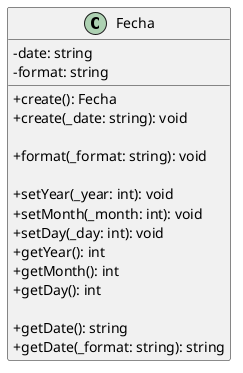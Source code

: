 @startuml
skinparam classAttributeIconSize 0

class Fecha {
    - date: string
    - format: string

    + create(): Fecha
    + create(_date: string): void

    + format(_format: string): void

    + setYear(_year: int): void
    + setMonth(_month: int): void
    + setDay(_day: int): void
    + getYear(): int
    + getMonth(): int
    + getDay(): int

    + getDate(): string
    + getDate(_format: string): string
}
@enduml